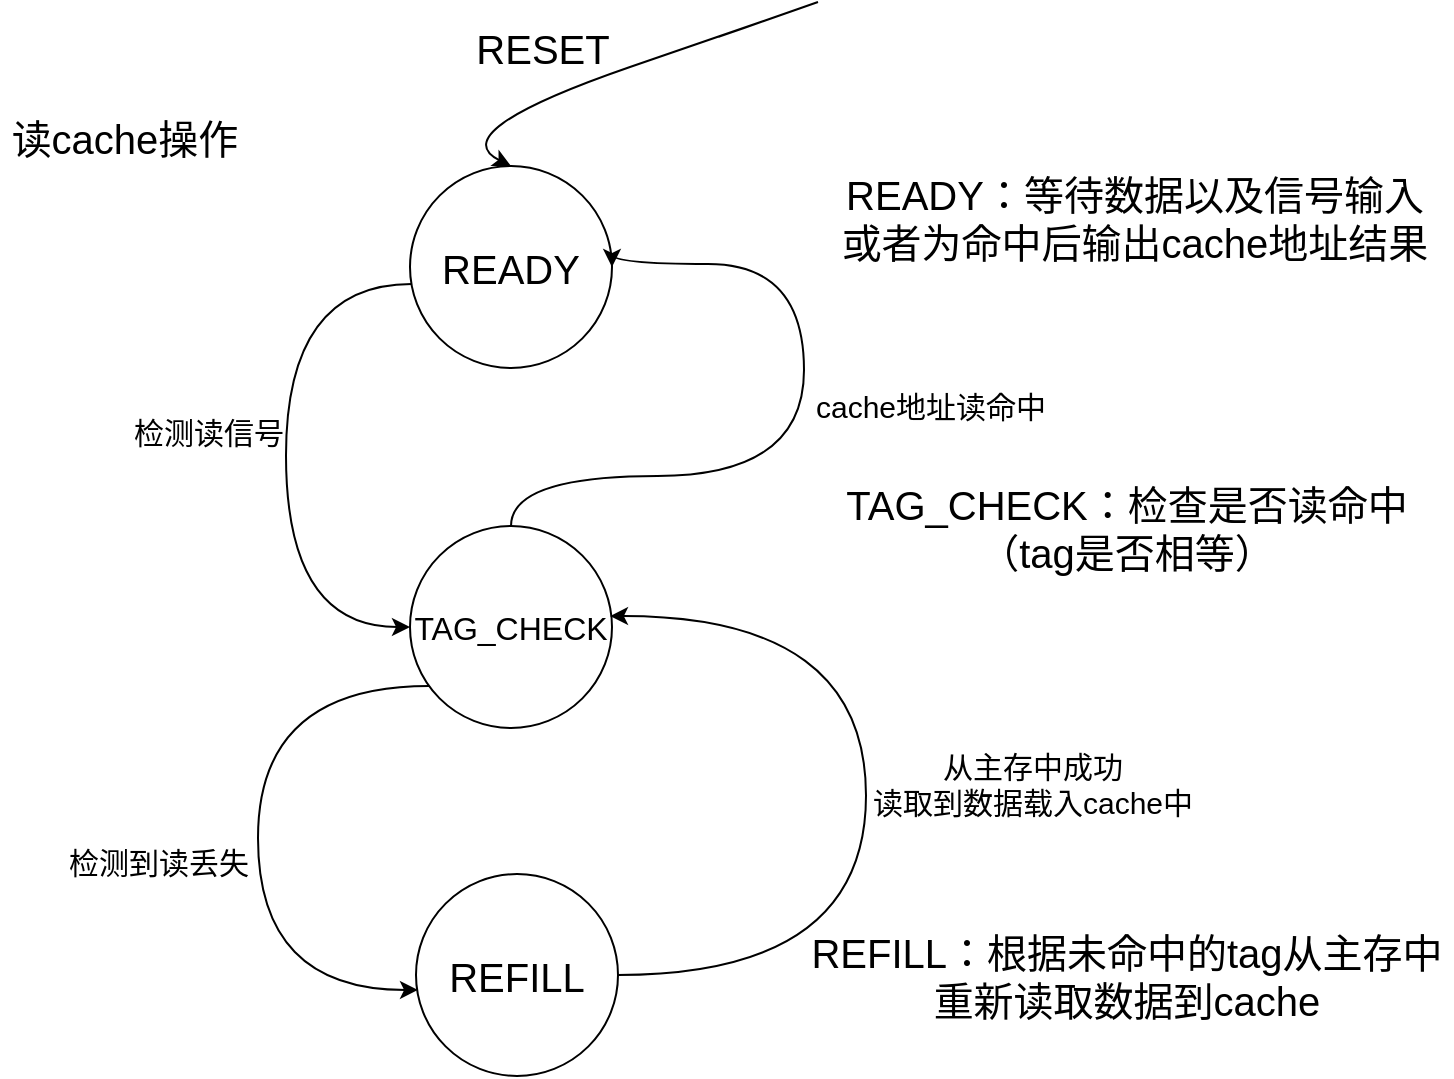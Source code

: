 <mxfile>
    <diagram id="TFgwp_gN6hOIUd9EAKVw" name="第 1 页">
        <mxGraphModel dx="1280" dy="859" grid="0" gridSize="10" guides="1" tooltips="1" connect="1" arrows="1" fold="1" page="1" pageScale="1" pageWidth="827" pageHeight="1169" background="#ffffff" math="0" shadow="0">
            <root>
                <mxCell id="0"/>
                <mxCell id="1" parent="0"/>
                <mxCell id="5" style="edgeStyle=orthogonalEdgeStyle;html=1;entryX=0;entryY=0.5;entryDx=0;entryDy=0;strokeColor=#000000;curved=1;" edge="1" parent="1" source="2" target="3">
                    <mxGeometry relative="1" as="geometry">
                        <Array as="points">
                            <mxPoint x="237" y="167"/>
                            <mxPoint x="237" y="339"/>
                        </Array>
                    </mxGeometry>
                </mxCell>
                <mxCell id="2" value="&lt;font color=&quot;#000000&quot;&gt;&lt;span style=&quot;font-size: 20px&quot;&gt;READY&lt;/span&gt;&lt;/font&gt;" style="ellipse;whiteSpace=wrap;html=1;aspect=fixed;fillColor=#FFFFFF;strokeColor=#000000;" vertex="1" parent="1">
                    <mxGeometry x="299" y="108" width="101" height="101" as="geometry"/>
                </mxCell>
                <mxCell id="6" style="edgeStyle=orthogonalEdgeStyle;curved=1;html=1;entryX=0.01;entryY=0.574;entryDx=0;entryDy=0;entryPerimeter=0;strokeColor=#000000;" edge="1" parent="1" source="3" target="4">
                    <mxGeometry relative="1" as="geometry">
                        <Array as="points">
                            <mxPoint x="223" y="368"/>
                            <mxPoint x="223" y="520"/>
                        </Array>
                    </mxGeometry>
                </mxCell>
                <mxCell id="8" style="edgeStyle=orthogonalEdgeStyle;curved=1;html=1;entryX=1;entryY=0.5;entryDx=0;entryDy=0;strokeColor=#000000;" edge="1" parent="1" source="3" target="2">
                    <mxGeometry relative="1" as="geometry">
                        <Array as="points">
                            <mxPoint x="350" y="263"/>
                            <mxPoint x="496" y="263"/>
                            <mxPoint x="496" y="157"/>
                        </Array>
                    </mxGeometry>
                </mxCell>
                <mxCell id="3" value="&lt;span style=&quot;background-color: rgb(255 , 255 , 255)&quot;&gt;&lt;font color=&quot;#000000&quot; style=&quot;font-size: 16px&quot;&gt;TAG_CHECK&lt;/font&gt;&lt;/span&gt;" style="ellipse;whiteSpace=wrap;html=1;aspect=fixed;fillColor=#FFFFFF;strokeColor=#000000;" vertex="1" parent="1">
                    <mxGeometry x="299" y="288" width="101" height="101" as="geometry"/>
                </mxCell>
                <mxCell id="7" style="edgeStyle=orthogonalEdgeStyle;curved=1;html=1;entryX=0.99;entryY=0.446;entryDx=0;entryDy=0;entryPerimeter=0;strokeColor=#000000;" edge="1" parent="1" source="4" target="3">
                    <mxGeometry relative="1" as="geometry">
                        <Array as="points">
                            <mxPoint x="527" y="513"/>
                            <mxPoint x="527" y="333"/>
                        </Array>
                    </mxGeometry>
                </mxCell>
                <mxCell id="4" value="&lt;font color=&quot;#000000&quot;&gt;&lt;span style=&quot;font-size: 20px&quot;&gt;REFILL&lt;br&gt;&lt;/span&gt;&lt;/font&gt;" style="ellipse;whiteSpace=wrap;html=1;aspect=fixed;fillColor=#FFFFFF;strokeColor=#000000;" vertex="1" parent="1">
                    <mxGeometry x="302" y="462" width="101" height="101" as="geometry"/>
                </mxCell>
                <mxCell id="10" value="" style="curved=1;endArrow=classic;html=1;fontFamily=Helvetica;fontSize=20;fontColor=#000000;strokeColor=#000000;entryX=0.5;entryY=0;entryDx=0;entryDy=0;" edge="1" parent="1" target="2">
                    <mxGeometry width="50" height="50" relative="1" as="geometry">
                        <mxPoint x="503" y="26" as="sourcePoint"/>
                        <mxPoint x="483" y="272" as="targetPoint"/>
                        <Array as="points">
                            <mxPoint x="429" y="52"/>
                            <mxPoint x="503" y="26"/>
                            <mxPoint x="315" y="91"/>
                        </Array>
                    </mxGeometry>
                </mxCell>
                <mxCell id="11" value="RESET" style="text;html=1;align=center;verticalAlign=middle;resizable=0;points=[];autosize=1;strokeColor=none;fillColor=none;fontSize=20;fontFamily=Helvetica;fontColor=#000000;" vertex="1" parent="1">
                    <mxGeometry x="326" y="35" width="77" height="28" as="geometry"/>
                </mxCell>
                <mxCell id="12" value="读cache操作" style="text;html=1;align=center;verticalAlign=middle;resizable=0;points=[];autosize=1;strokeColor=none;fillColor=none;fontSize=20;fontFamily=Helvetica;fontColor=#000000;" vertex="1" parent="1">
                    <mxGeometry x="94" y="80" width="123" height="28" as="geometry"/>
                </mxCell>
                <mxCell id="13" value="READY：等待数据以及信号输入&lt;br&gt;或者为命中后输出cache地址结果" style="text;html=1;align=center;verticalAlign=middle;resizable=0;points=[];autosize=1;strokeColor=none;fillColor=none;fontSize=20;fontFamily=Helvetica;fontColor=#000000;" vertex="1" parent="1">
                    <mxGeometry x="509" y="108" width="303" height="52" as="geometry"/>
                </mxCell>
                <mxCell id="15" value="TAG_CHECK：检查是否读命中&lt;br&gt;（tag是否相等）" style="text;html=1;align=center;verticalAlign=middle;resizable=0;points=[];autosize=1;strokeColor=none;fillColor=none;fontSize=20;fontFamily=Helvetica;fontColor=#000000;" vertex="1" parent="1">
                    <mxGeometry x="511" y="263" width="291" height="52" as="geometry"/>
                </mxCell>
                <mxCell id="16" value="REFILL：根据未命中的tag从主存中&lt;br&gt;重新读取数据到cache" style="text;html=1;align=center;verticalAlign=middle;resizable=0;points=[];autosize=1;strokeColor=none;fillColor=none;fontSize=20;fontFamily=Helvetica;fontColor=#000000;" vertex="1" parent="1">
                    <mxGeometry x="494" y="486.5" width="326" height="52" as="geometry"/>
                </mxCell>
                <mxCell id="17" value="&lt;span style=&quot;font-size: 15px&quot;&gt;检测读信号&lt;/span&gt;" style="text;html=1;align=center;verticalAlign=middle;resizable=0;points=[];autosize=1;strokeColor=none;fillColor=none;fontSize=20;fontFamily=Helvetica;fontColor=#000000;" vertex="1" parent="1">
                    <mxGeometry x="155" y="224" width="85" height="30" as="geometry"/>
                </mxCell>
                <mxCell id="18" value="检测到读丢失&lt;br&gt;" style="text;html=1;align=center;verticalAlign=middle;resizable=0;points=[];autosize=1;strokeColor=none;fillColor=none;fontSize=15;fontFamily=Helvetica;fontColor=#000000;" vertex="1" parent="1">
                    <mxGeometry x="123" y="445" width="100" height="22" as="geometry"/>
                </mxCell>
                <mxCell id="19" value="从主存中成功&lt;br&gt;读取到数据载入cache中" style="text;html=1;align=center;verticalAlign=middle;resizable=0;points=[];autosize=1;strokeColor=none;fillColor=none;fontSize=15;fontFamily=Helvetica;fontColor=#000000;" vertex="1" parent="1">
                    <mxGeometry x="525" y="397" width="170" height="40" as="geometry"/>
                </mxCell>
                <mxCell id="20" value="cache地址读命中" style="text;html=1;align=center;verticalAlign=middle;resizable=0;points=[];autosize=1;strokeColor=none;fillColor=none;fontSize=15;fontFamily=Helvetica;fontColor=#000000;" vertex="1" parent="1">
                    <mxGeometry x="496" y="217" width="125" height="22" as="geometry"/>
                </mxCell>
            </root>
        </mxGraphModel>
    </diagram>
</mxfile>